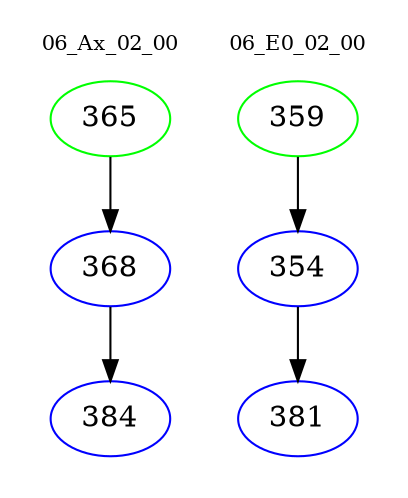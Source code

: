 digraph{
subgraph cluster_0 {
color = white
label = "06_Ax_02_00";
fontsize=10;
T0_365 [label="365", color="green"]
T0_365 -> T0_368 [color="black"]
T0_368 [label="368", color="blue"]
T0_368 -> T0_384 [color="black"]
T0_384 [label="384", color="blue"]
}
subgraph cluster_1 {
color = white
label = "06_E0_02_00";
fontsize=10;
T1_359 [label="359", color="green"]
T1_359 -> T1_354 [color="black"]
T1_354 [label="354", color="blue"]
T1_354 -> T1_381 [color="black"]
T1_381 [label="381", color="blue"]
}
}

